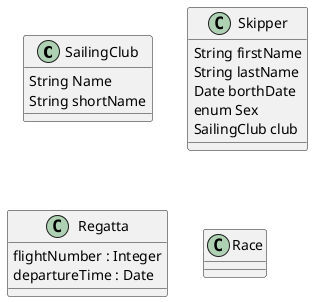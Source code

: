 @startuml

class SailingClub {
  String Name
  String shortName
}

class Skipper {
  String firstName
  String lastName
  Date borthDate
  enum Sex
  SailingClub club  
}

class Regatta {
   flightNumber : Integer
   departureTime : Date
}

class Race {


}

@enduml
